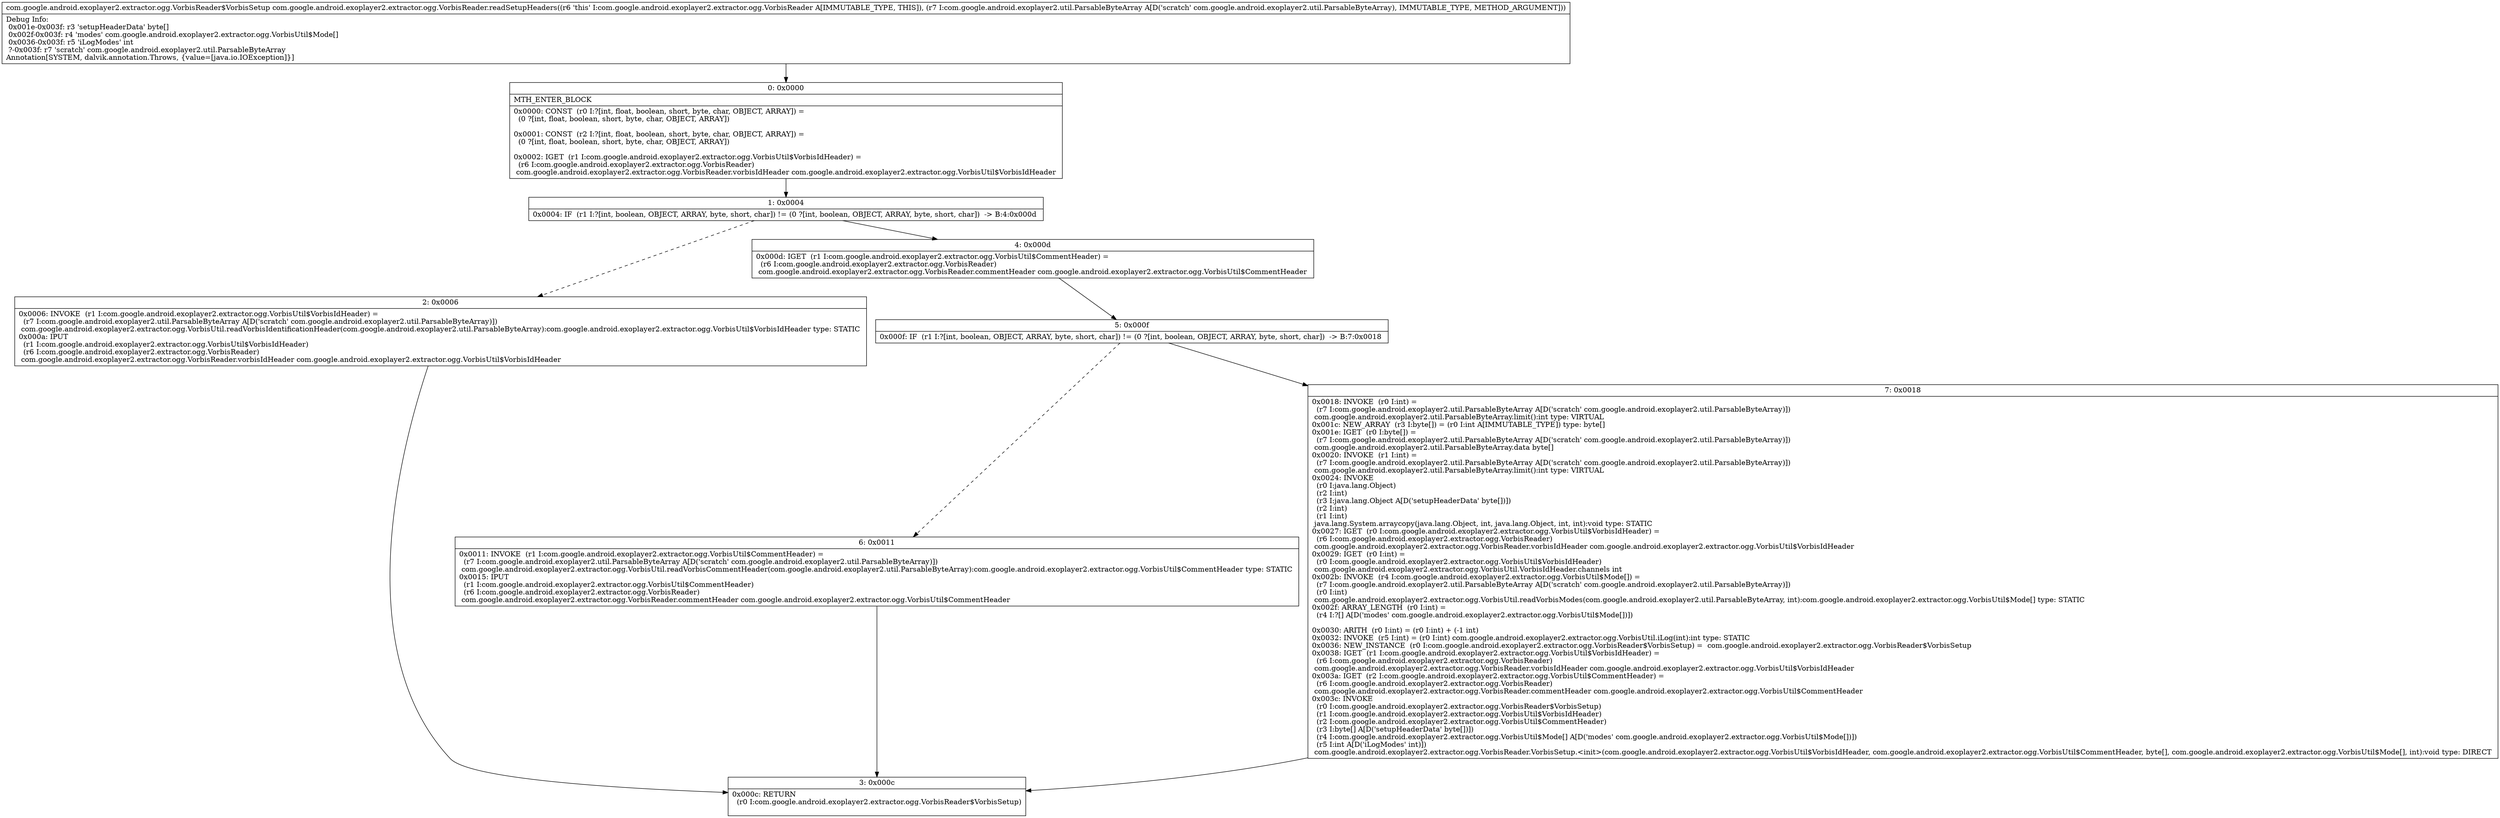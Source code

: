 digraph "CFG forcom.google.android.exoplayer2.extractor.ogg.VorbisReader.readSetupHeaders(Lcom\/google\/android\/exoplayer2\/util\/ParsableByteArray;)Lcom\/google\/android\/exoplayer2\/extractor\/ogg\/VorbisReader$VorbisSetup;" {
Node_0 [shape=record,label="{0\:\ 0x0000|MTH_ENTER_BLOCK\l|0x0000: CONST  (r0 I:?[int, float, boolean, short, byte, char, OBJECT, ARRAY]) = \l  (0 ?[int, float, boolean, short, byte, char, OBJECT, ARRAY])\l \l0x0001: CONST  (r2 I:?[int, float, boolean, short, byte, char, OBJECT, ARRAY]) = \l  (0 ?[int, float, boolean, short, byte, char, OBJECT, ARRAY])\l \l0x0002: IGET  (r1 I:com.google.android.exoplayer2.extractor.ogg.VorbisUtil$VorbisIdHeader) = \l  (r6 I:com.google.android.exoplayer2.extractor.ogg.VorbisReader)\l com.google.android.exoplayer2.extractor.ogg.VorbisReader.vorbisIdHeader com.google.android.exoplayer2.extractor.ogg.VorbisUtil$VorbisIdHeader \l}"];
Node_1 [shape=record,label="{1\:\ 0x0004|0x0004: IF  (r1 I:?[int, boolean, OBJECT, ARRAY, byte, short, char]) != (0 ?[int, boolean, OBJECT, ARRAY, byte, short, char])  \-\> B:4:0x000d \l}"];
Node_2 [shape=record,label="{2\:\ 0x0006|0x0006: INVOKE  (r1 I:com.google.android.exoplayer2.extractor.ogg.VorbisUtil$VorbisIdHeader) = \l  (r7 I:com.google.android.exoplayer2.util.ParsableByteArray A[D('scratch' com.google.android.exoplayer2.util.ParsableByteArray)])\l com.google.android.exoplayer2.extractor.ogg.VorbisUtil.readVorbisIdentificationHeader(com.google.android.exoplayer2.util.ParsableByteArray):com.google.android.exoplayer2.extractor.ogg.VorbisUtil$VorbisIdHeader type: STATIC \l0x000a: IPUT  \l  (r1 I:com.google.android.exoplayer2.extractor.ogg.VorbisUtil$VorbisIdHeader)\l  (r6 I:com.google.android.exoplayer2.extractor.ogg.VorbisReader)\l com.google.android.exoplayer2.extractor.ogg.VorbisReader.vorbisIdHeader com.google.android.exoplayer2.extractor.ogg.VorbisUtil$VorbisIdHeader \l}"];
Node_3 [shape=record,label="{3\:\ 0x000c|0x000c: RETURN  \l  (r0 I:com.google.android.exoplayer2.extractor.ogg.VorbisReader$VorbisSetup)\l \l}"];
Node_4 [shape=record,label="{4\:\ 0x000d|0x000d: IGET  (r1 I:com.google.android.exoplayer2.extractor.ogg.VorbisUtil$CommentHeader) = \l  (r6 I:com.google.android.exoplayer2.extractor.ogg.VorbisReader)\l com.google.android.exoplayer2.extractor.ogg.VorbisReader.commentHeader com.google.android.exoplayer2.extractor.ogg.VorbisUtil$CommentHeader \l}"];
Node_5 [shape=record,label="{5\:\ 0x000f|0x000f: IF  (r1 I:?[int, boolean, OBJECT, ARRAY, byte, short, char]) != (0 ?[int, boolean, OBJECT, ARRAY, byte, short, char])  \-\> B:7:0x0018 \l}"];
Node_6 [shape=record,label="{6\:\ 0x0011|0x0011: INVOKE  (r1 I:com.google.android.exoplayer2.extractor.ogg.VorbisUtil$CommentHeader) = \l  (r7 I:com.google.android.exoplayer2.util.ParsableByteArray A[D('scratch' com.google.android.exoplayer2.util.ParsableByteArray)])\l com.google.android.exoplayer2.extractor.ogg.VorbisUtil.readVorbisCommentHeader(com.google.android.exoplayer2.util.ParsableByteArray):com.google.android.exoplayer2.extractor.ogg.VorbisUtil$CommentHeader type: STATIC \l0x0015: IPUT  \l  (r1 I:com.google.android.exoplayer2.extractor.ogg.VorbisUtil$CommentHeader)\l  (r6 I:com.google.android.exoplayer2.extractor.ogg.VorbisReader)\l com.google.android.exoplayer2.extractor.ogg.VorbisReader.commentHeader com.google.android.exoplayer2.extractor.ogg.VorbisUtil$CommentHeader \l}"];
Node_7 [shape=record,label="{7\:\ 0x0018|0x0018: INVOKE  (r0 I:int) = \l  (r7 I:com.google.android.exoplayer2.util.ParsableByteArray A[D('scratch' com.google.android.exoplayer2.util.ParsableByteArray)])\l com.google.android.exoplayer2.util.ParsableByteArray.limit():int type: VIRTUAL \l0x001c: NEW_ARRAY  (r3 I:byte[]) = (r0 I:int A[IMMUTABLE_TYPE]) type: byte[] \l0x001e: IGET  (r0 I:byte[]) = \l  (r7 I:com.google.android.exoplayer2.util.ParsableByteArray A[D('scratch' com.google.android.exoplayer2.util.ParsableByteArray)])\l com.google.android.exoplayer2.util.ParsableByteArray.data byte[] \l0x0020: INVOKE  (r1 I:int) = \l  (r7 I:com.google.android.exoplayer2.util.ParsableByteArray A[D('scratch' com.google.android.exoplayer2.util.ParsableByteArray)])\l com.google.android.exoplayer2.util.ParsableByteArray.limit():int type: VIRTUAL \l0x0024: INVOKE  \l  (r0 I:java.lang.Object)\l  (r2 I:int)\l  (r3 I:java.lang.Object A[D('setupHeaderData' byte[])])\l  (r2 I:int)\l  (r1 I:int)\l java.lang.System.arraycopy(java.lang.Object, int, java.lang.Object, int, int):void type: STATIC \l0x0027: IGET  (r0 I:com.google.android.exoplayer2.extractor.ogg.VorbisUtil$VorbisIdHeader) = \l  (r6 I:com.google.android.exoplayer2.extractor.ogg.VorbisReader)\l com.google.android.exoplayer2.extractor.ogg.VorbisReader.vorbisIdHeader com.google.android.exoplayer2.extractor.ogg.VorbisUtil$VorbisIdHeader \l0x0029: IGET  (r0 I:int) = \l  (r0 I:com.google.android.exoplayer2.extractor.ogg.VorbisUtil$VorbisIdHeader)\l com.google.android.exoplayer2.extractor.ogg.VorbisUtil.VorbisIdHeader.channels int \l0x002b: INVOKE  (r4 I:com.google.android.exoplayer2.extractor.ogg.VorbisUtil$Mode[]) = \l  (r7 I:com.google.android.exoplayer2.util.ParsableByteArray A[D('scratch' com.google.android.exoplayer2.util.ParsableByteArray)])\l  (r0 I:int)\l com.google.android.exoplayer2.extractor.ogg.VorbisUtil.readVorbisModes(com.google.android.exoplayer2.util.ParsableByteArray, int):com.google.android.exoplayer2.extractor.ogg.VorbisUtil$Mode[] type: STATIC \l0x002f: ARRAY_LENGTH  (r0 I:int) = \l  (r4 I:?[] A[D('modes' com.google.android.exoplayer2.extractor.ogg.VorbisUtil$Mode[])])\l \l0x0030: ARITH  (r0 I:int) = (r0 I:int) + (\-1 int) \l0x0032: INVOKE  (r5 I:int) = (r0 I:int) com.google.android.exoplayer2.extractor.ogg.VorbisUtil.iLog(int):int type: STATIC \l0x0036: NEW_INSTANCE  (r0 I:com.google.android.exoplayer2.extractor.ogg.VorbisReader$VorbisSetup) =  com.google.android.exoplayer2.extractor.ogg.VorbisReader$VorbisSetup \l0x0038: IGET  (r1 I:com.google.android.exoplayer2.extractor.ogg.VorbisUtil$VorbisIdHeader) = \l  (r6 I:com.google.android.exoplayer2.extractor.ogg.VorbisReader)\l com.google.android.exoplayer2.extractor.ogg.VorbisReader.vorbisIdHeader com.google.android.exoplayer2.extractor.ogg.VorbisUtil$VorbisIdHeader \l0x003a: IGET  (r2 I:com.google.android.exoplayer2.extractor.ogg.VorbisUtil$CommentHeader) = \l  (r6 I:com.google.android.exoplayer2.extractor.ogg.VorbisReader)\l com.google.android.exoplayer2.extractor.ogg.VorbisReader.commentHeader com.google.android.exoplayer2.extractor.ogg.VorbisUtil$CommentHeader \l0x003c: INVOKE  \l  (r0 I:com.google.android.exoplayer2.extractor.ogg.VorbisReader$VorbisSetup)\l  (r1 I:com.google.android.exoplayer2.extractor.ogg.VorbisUtil$VorbisIdHeader)\l  (r2 I:com.google.android.exoplayer2.extractor.ogg.VorbisUtil$CommentHeader)\l  (r3 I:byte[] A[D('setupHeaderData' byte[])])\l  (r4 I:com.google.android.exoplayer2.extractor.ogg.VorbisUtil$Mode[] A[D('modes' com.google.android.exoplayer2.extractor.ogg.VorbisUtil$Mode[])])\l  (r5 I:int A[D('iLogModes' int)])\l com.google.android.exoplayer2.extractor.ogg.VorbisReader.VorbisSetup.\<init\>(com.google.android.exoplayer2.extractor.ogg.VorbisUtil$VorbisIdHeader, com.google.android.exoplayer2.extractor.ogg.VorbisUtil$CommentHeader, byte[], com.google.android.exoplayer2.extractor.ogg.VorbisUtil$Mode[], int):void type: DIRECT \l}"];
MethodNode[shape=record,label="{com.google.android.exoplayer2.extractor.ogg.VorbisReader$VorbisSetup com.google.android.exoplayer2.extractor.ogg.VorbisReader.readSetupHeaders((r6 'this' I:com.google.android.exoplayer2.extractor.ogg.VorbisReader A[IMMUTABLE_TYPE, THIS]), (r7 I:com.google.android.exoplayer2.util.ParsableByteArray A[D('scratch' com.google.android.exoplayer2.util.ParsableByteArray), IMMUTABLE_TYPE, METHOD_ARGUMENT]))  | Debug Info:\l  0x001e\-0x003f: r3 'setupHeaderData' byte[]\l  0x002f\-0x003f: r4 'modes' com.google.android.exoplayer2.extractor.ogg.VorbisUtil$Mode[]\l  0x0036\-0x003f: r5 'iLogModes' int\l  ?\-0x003f: r7 'scratch' com.google.android.exoplayer2.util.ParsableByteArray\lAnnotation[SYSTEM, dalvik.annotation.Throws, \{value=[java.io.IOException]\}]\l}"];
MethodNode -> Node_0;
Node_0 -> Node_1;
Node_1 -> Node_2[style=dashed];
Node_1 -> Node_4;
Node_2 -> Node_3;
Node_4 -> Node_5;
Node_5 -> Node_6[style=dashed];
Node_5 -> Node_7;
Node_6 -> Node_3;
Node_7 -> Node_3;
}

